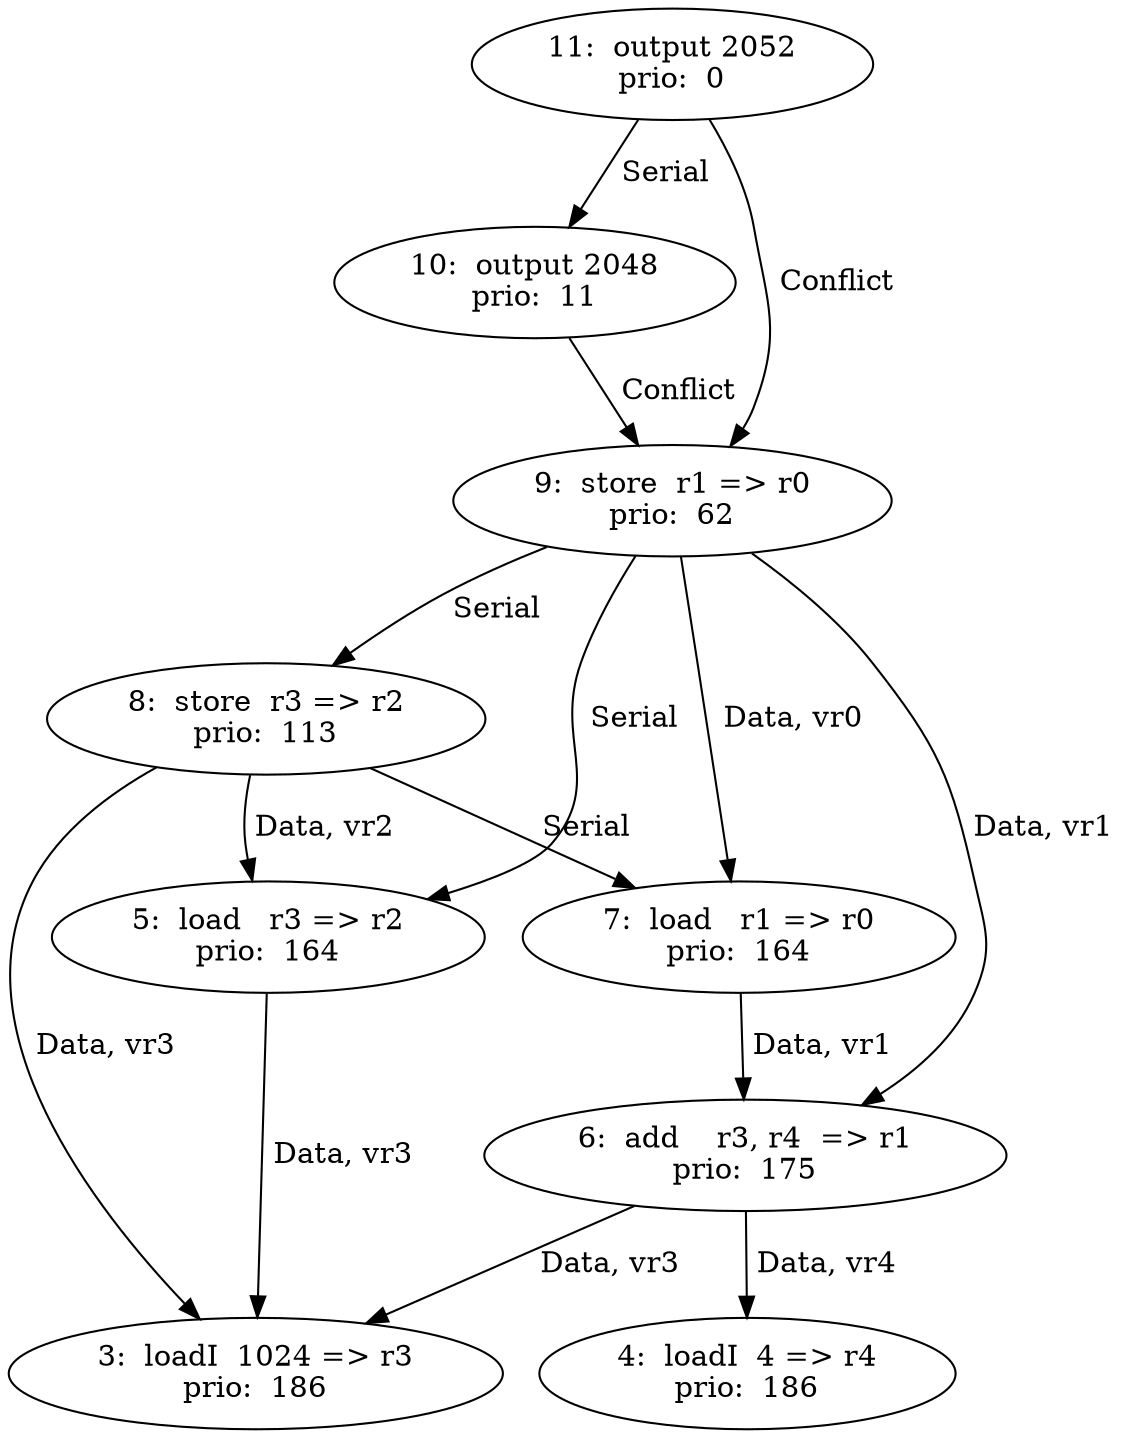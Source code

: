 digraph DG {
  3 [label="3:  loadI  1024 => r3
prio:  186"];
  4 [label="4:  loadI  4 => r4
prio:  186"];
  5 [label="5:  load   r3 => r2
prio:  164"];
  6 [label="6:  add    r3, r4  => r1
prio:  175"];
  7 [label="7:  load   r1 => r0
prio:  164"];
  8 [label="8:  store  r3 => r2
prio:  113"];
  9 [label="9:  store  r1 => r0
prio:  62"];
  10 [label="10:  output 2048
prio:  11"];
  11 [label="11:  output 2052
prio:  0"];
  5 -> 3 [ label=" Data, vr3"];
  6 -> 3 [ label=" Data, vr3"];
  6 -> 4 [ label=" Data, vr4"];
  7 -> 6 [ label=" Data, vr1"];
  8 -> 3 [ label=" Data, vr3"];
  8 -> 5 [ label=" Data, vr2"];
  8 -> 7[ label=" Serial "];
  9 -> 6 [ label=" Data, vr1"];
  9 -> 7 [ label=" Data, vr0"];
  9 -> 8[ label=" Serial "];
  9 -> 5[ label=" Serial "];
  10 -> 9 [ label=" Conflict "];
  11 -> 10[ label=" Serial "];
  11 -> 9 [ label=" Conflict "];
}
